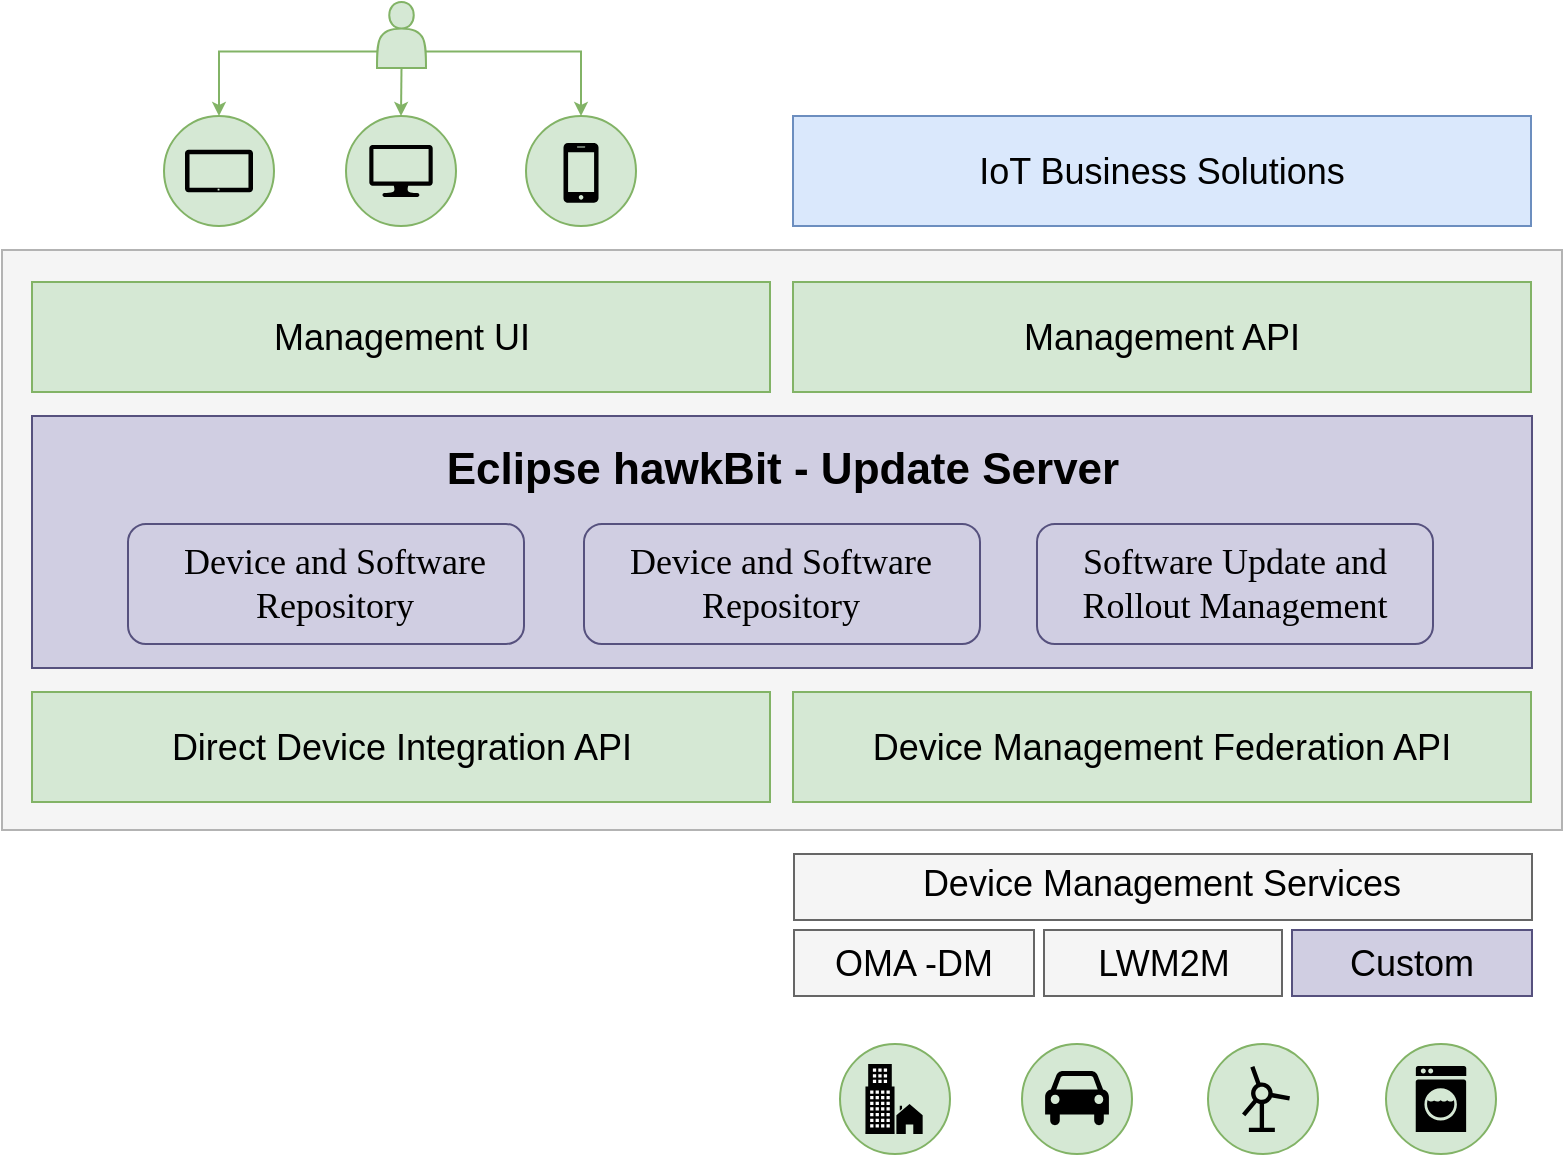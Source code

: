 <mxfile version="28.2.5">
  <diagram name="Page-1" id="gUip5nufDaDMVMOudiDI">
    <mxGraphModel dx="3178" dy="1957" grid="1" gridSize="3" guides="1" tooltips="1" connect="1" arrows="1" fold="1" page="1" pageScale="1" pageWidth="827" pageHeight="1169" background="none" math="0" shadow="0">
      <root>
        <mxCell id="0" />
        <mxCell id="1" parent="0" />
        <mxCell id="KDm3wGsHPqN5uqPyo6Bf-1" value="" style="rounded=0;whiteSpace=wrap;html=1;fillColor=#f5f5f5;fontColor=#333333;strokeColor=#B3B3B3;" vertex="1" parent="1">
          <mxGeometry x="24" y="160" width="780" height="290" as="geometry" />
        </mxCell>
        <mxCell id="KDm3wGsHPqN5uqPyo6Bf-6" value="" style="rounded=0;whiteSpace=wrap;html=1;fillColor=#d5e8d4;strokeColor=#82b366;" vertex="1" parent="1">
          <mxGeometry x="39" y="176" width="369" height="55" as="geometry" />
        </mxCell>
        <mxCell id="KDm3wGsHPqN5uqPyo6Bf-7" value="" style="rounded=0;whiteSpace=wrap;html=1;fillColor=#d5e8d4;strokeColor=#82b366;" vertex="1" parent="1">
          <mxGeometry x="419.5" y="176" width="369" height="55" as="geometry" />
        </mxCell>
        <mxCell id="KDm3wGsHPqN5uqPyo6Bf-8" value="" style="rounded=0;whiteSpace=wrap;html=1;fillColor=#dae8fc;strokeColor=#6c8ebf;" vertex="1" parent="1">
          <mxGeometry x="419.5" y="93" width="369" height="55" as="geometry" />
        </mxCell>
        <mxCell id="KDm3wGsHPqN5uqPyo6Bf-9" value="" style="rounded=0;whiteSpace=wrap;html=1;fillColor=#d0cee2;strokeColor=#56517e;glass=0;shadow=0;" vertex="1" parent="1">
          <mxGeometry x="39" y="243" width="750" height="126" as="geometry" />
        </mxCell>
        <mxCell id="KDm3wGsHPqN5uqPyo6Bf-35" value="" style="rounded=1;whiteSpace=wrap;html=1;fillColor=#d0cee2;strokeColor=#56517e;" vertex="1" parent="1">
          <mxGeometry x="87" y="297" width="198" height="60" as="geometry" />
        </mxCell>
        <mxCell id="KDm3wGsHPqN5uqPyo6Bf-10" value="" style="rounded=0;whiteSpace=wrap;html=1;fillColor=#d5e8d4;strokeColor=#82b366;" vertex="1" parent="1">
          <mxGeometry x="419.5" y="381" width="369" height="55" as="geometry" />
        </mxCell>
        <mxCell id="KDm3wGsHPqN5uqPyo6Bf-11" value="" style="rounded=0;whiteSpace=wrap;html=1;fillColor=#d5e8d4;strokeColor=#82b366;" vertex="1" parent="1">
          <mxGeometry x="39" y="381" width="369" height="55" as="geometry" />
        </mxCell>
        <mxCell id="KDm3wGsHPqN5uqPyo6Bf-12" value="IoT Business Solutions" style="text;html=1;align=center;verticalAlign=middle;whiteSpace=wrap;rounded=0;fontSize=18;fontFamily=Helvetica;fontColor=#000000;fontStyle=0" vertex="1" parent="1">
          <mxGeometry x="439" y="105.5" width="330" height="30" as="geometry" />
        </mxCell>
        <mxCell id="KDm3wGsHPqN5uqPyo6Bf-13" value="Management API" style="text;html=1;align=center;verticalAlign=middle;whiteSpace=wrap;rounded=0;fontSize=18;fontFamily=Helvetica;fontColor=#000000;fontStyle=0" vertex="1" parent="1">
          <mxGeometry x="439" y="188.5" width="330" height="30" as="geometry" />
        </mxCell>
        <mxCell id="KDm3wGsHPqN5uqPyo6Bf-14" value="Management UI" style="text;html=1;align=center;verticalAlign=middle;whiteSpace=wrap;rounded=0;fontSize=18;fontFamily=Helvetica;fontColor=#000000;fontStyle=0" vertex="1" parent="1">
          <mxGeometry x="58.5" y="188.5" width="330" height="30" as="geometry" />
        </mxCell>
        <mxCell id="KDm3wGsHPqN5uqPyo6Bf-15" value="&lt;font style=&quot;&quot;&gt;Eclipse hawkBit - Update Server&lt;/font&gt;" style="text;html=1;align=center;verticalAlign=middle;whiteSpace=wrap;rounded=0;fontSize=22;fontFamily=Helvetica;fontColor=#000000;fontStyle=1" vertex="1" parent="1">
          <mxGeometry x="178.5" y="255" width="471" height="30" as="geometry" />
        </mxCell>
        <mxCell id="KDm3wGsHPqN5uqPyo6Bf-16" value="&lt;font face=&quot;Times New Roman&quot;&gt;Device and Software Repository&lt;/font&gt;" style="text;html=1;align=center;verticalAlign=middle;whiteSpace=wrap;rounded=0;fontSize=18;fontFamily=Helvetica;fontColor=#000000;fontStyle=0" vertex="1" parent="1">
          <mxGeometry x="84" y="312" width="213" height="30" as="geometry" />
        </mxCell>
        <mxCell id="KDm3wGsHPqN5uqPyo6Bf-36" value="" style="rounded=1;whiteSpace=wrap;html=1;fillColor=#d0cee2;strokeColor=#56517e;" vertex="1" parent="1">
          <mxGeometry x="315" y="297" width="198" height="60" as="geometry" />
        </mxCell>
        <mxCell id="KDm3wGsHPqN5uqPyo6Bf-37" value="" style="rounded=1;whiteSpace=wrap;html=1;fillColor=#d0cee2;strokeColor=#56517e;" vertex="1" parent="1">
          <mxGeometry x="541.5" y="297" width="198" height="60" as="geometry" />
        </mxCell>
        <mxCell id="KDm3wGsHPqN5uqPyo6Bf-17" value="&lt;font face=&quot;Times New Roman&quot;&gt;Device and Software Repository&lt;/font&gt;" style="text;html=1;align=center;verticalAlign=middle;whiteSpace=wrap;rounded=0;fontSize=18;fontFamily=Helvetica;fontColor=#000000;fontStyle=0" vertex="1" parent="1">
          <mxGeometry x="307" y="312" width="213" height="30" as="geometry" />
        </mxCell>
        <mxCell id="KDm3wGsHPqN5uqPyo6Bf-18" value="&lt;font face=&quot;Times New Roman&quot;&gt;Software Update and Rollout Management&lt;/font&gt;" style="text;html=1;align=center;verticalAlign=middle;whiteSpace=wrap;rounded=0;fontSize=18;fontFamily=Helvetica;fontColor=#000000;fontStyle=0" vertex="1" parent="1">
          <mxGeometry x="543" y="312" width="195" height="30" as="geometry" />
        </mxCell>
        <mxCell id="KDm3wGsHPqN5uqPyo6Bf-19" value="Device Management Federation API" style="text;html=1;align=center;verticalAlign=middle;whiteSpace=wrap;rounded=0;fontSize=18;fontFamily=Helvetica;fontColor=#000000;fontStyle=0" vertex="1" parent="1">
          <mxGeometry x="439" y="393.5" width="330" height="30" as="geometry" />
        </mxCell>
        <mxCell id="KDm3wGsHPqN5uqPyo6Bf-20" value="Direct Device Integration API" style="text;html=1;align=center;verticalAlign=middle;whiteSpace=wrap;rounded=0;fontSize=18;fontFamily=Helvetica;fontColor=#000000;fontStyle=0" vertex="1" parent="1">
          <mxGeometry x="58.5" y="393.5" width="330" height="30" as="geometry" />
        </mxCell>
        <mxCell id="KDm3wGsHPqN5uqPyo6Bf-22" value="" style="rounded=0;whiteSpace=wrap;html=1;fillColor=#f5f5f5;strokeColor=#666666;fontColor=#333333;" vertex="1" parent="1">
          <mxGeometry x="420" y="462" width="369" height="33" as="geometry" />
        </mxCell>
        <mxCell id="KDm3wGsHPqN5uqPyo6Bf-23" value="Device Management Services" style="text;html=1;align=center;verticalAlign=middle;whiteSpace=wrap;rounded=0;fontSize=18;fontFamily=Helvetica;fontColor=#000000;fontStyle=0" vertex="1" parent="1">
          <mxGeometry x="439" y="468" width="330" height="17.5" as="geometry" />
        </mxCell>
        <mxCell id="KDm3wGsHPqN5uqPyo6Bf-26" value="" style="rounded=0;whiteSpace=wrap;html=1;fillColor=#f5f5f5;strokeColor=#666666;fontColor=#333333;" vertex="1" parent="1">
          <mxGeometry x="420" y="500" width="120" height="33" as="geometry" />
        </mxCell>
        <mxCell id="KDm3wGsHPqN5uqPyo6Bf-30" value="" style="rounded=0;whiteSpace=wrap;html=1;fillColor=#f5f5f5;strokeColor=#666666;fontColor=#333333;" vertex="1" parent="1">
          <mxGeometry x="545" y="500" width="119" height="33" as="geometry" />
        </mxCell>
        <mxCell id="KDm3wGsHPqN5uqPyo6Bf-31" value="" style="rounded=0;whiteSpace=wrap;html=1;fillColor=#d0cee2;strokeColor=#56517e;" vertex="1" parent="1">
          <mxGeometry x="669" y="500" width="120" height="33" as="geometry" />
        </mxCell>
        <mxCell id="KDm3wGsHPqN5uqPyo6Bf-32" value="OMA -DM" style="text;html=1;align=center;verticalAlign=middle;whiteSpace=wrap;rounded=0;fontSize=18;fontFamily=Helvetica;fontColor=#000000;fontStyle=0" vertex="1" parent="1">
          <mxGeometry x="426" y="507.75" width="108" height="17.5" as="geometry" />
        </mxCell>
        <mxCell id="KDm3wGsHPqN5uqPyo6Bf-33" value="LWM2M" style="text;html=1;align=center;verticalAlign=middle;whiteSpace=wrap;rounded=0;fontSize=18;fontFamily=Helvetica;fontColor=#000000;fontStyle=0" vertex="1" parent="1">
          <mxGeometry x="550.5" y="507.75" width="108" height="17.5" as="geometry" />
        </mxCell>
        <mxCell id="KDm3wGsHPqN5uqPyo6Bf-34" value="Custom" style="text;html=1;align=center;verticalAlign=middle;whiteSpace=wrap;rounded=0;fontSize=18;fontFamily=Helvetica;fontColor=#000000;fontStyle=0" vertex="1" parent="1">
          <mxGeometry x="675" y="507.75" width="108" height="17.5" as="geometry" />
        </mxCell>
        <mxCell id="KDm3wGsHPqN5uqPyo6Bf-55" value="" style="group" vertex="1" connectable="0" parent="1">
          <mxGeometry x="105" y="93" width="236" height="55" as="geometry" />
        </mxCell>
        <mxCell id="KDm3wGsHPqN5uqPyo6Bf-52" value="" style="group" vertex="1" connectable="0" parent="KDm3wGsHPqN5uqPyo6Bf-55">
          <mxGeometry width="55" height="55" as="geometry" />
        </mxCell>
        <mxCell id="KDm3wGsHPqN5uqPyo6Bf-50" value="" style="ellipse;whiteSpace=wrap;html=1;aspect=fixed;fillColor=#d5e8d4;strokeColor=#82b366;" vertex="1" parent="KDm3wGsHPqN5uqPyo6Bf-52">
          <mxGeometry width="55" height="55" as="geometry" />
        </mxCell>
        <mxCell id="KDm3wGsHPqN5uqPyo6Bf-44" value="" style="sketch=0;pointerEvents=1;shadow=0;dashed=0;html=1;strokeColor=none;fillColor=#000000;labelPosition=center;verticalLabelPosition=bottom;verticalAlign=top;outlineConnect=0;align=center;shape=mxgraph.office.devices.tablet_windows_8;" vertex="1" parent="KDm3wGsHPqN5uqPyo6Bf-52">
          <mxGeometry x="10.5" y="16.88" width="34" height="21.25" as="geometry" />
        </mxCell>
        <mxCell id="KDm3wGsHPqN5uqPyo6Bf-53" value="" style="group" vertex="1" connectable="0" parent="KDm3wGsHPqN5uqPyo6Bf-55">
          <mxGeometry x="91" width="55" height="55" as="geometry" />
        </mxCell>
        <mxCell id="KDm3wGsHPqN5uqPyo6Bf-49" value="" style="ellipse;whiteSpace=wrap;html=1;aspect=fixed;fillColor=#d5e8d4;strokeColor=#82b366;" vertex="1" parent="KDm3wGsHPqN5uqPyo6Bf-53">
          <mxGeometry width="55" height="55" as="geometry" />
        </mxCell>
        <mxCell id="KDm3wGsHPqN5uqPyo6Bf-43" value="" style="sketch=0;pointerEvents=1;shadow=0;dashed=0;html=1;strokeColor=none;fillColor=#000000;labelPosition=center;verticalLabelPosition=bottom;verticalAlign=top;outlineConnect=0;align=center;shape=mxgraph.office.devices.lcd_monitor;" vertex="1" parent="KDm3wGsHPqN5uqPyo6Bf-53">
          <mxGeometry x="11.66" y="14.5" width="31.69" height="26" as="geometry" />
        </mxCell>
        <mxCell id="KDm3wGsHPqN5uqPyo6Bf-54" value="" style="group" vertex="1" connectable="0" parent="KDm3wGsHPqN5uqPyo6Bf-55">
          <mxGeometry x="181" width="55" height="55" as="geometry" />
        </mxCell>
        <mxCell id="KDm3wGsHPqN5uqPyo6Bf-48" value="" style="ellipse;whiteSpace=wrap;html=1;aspect=fixed;fillColor=#d5e8d4;strokeColor=#82b366;" vertex="1" parent="KDm3wGsHPqN5uqPyo6Bf-54">
          <mxGeometry width="55" height="55" as="geometry" />
        </mxCell>
        <mxCell id="KDm3wGsHPqN5uqPyo6Bf-42" value="" style="sketch=0;pointerEvents=1;shadow=0;dashed=0;html=1;strokeColor=none;fillColor=#000000;labelPosition=center;verticalLabelPosition=bottom;verticalAlign=top;outlineConnect=0;align=center;shape=mxgraph.office.devices.cell_phone_iphone_proportional;" vertex="1" parent="KDm3wGsHPqN5uqPyo6Bf-54">
          <mxGeometry x="18.75" y="13.5" width="17.51" height="29.87" as="geometry" />
        </mxCell>
        <mxCell id="KDm3wGsHPqN5uqPyo6Bf-60" style="edgeStyle=orthogonalEdgeStyle;rounded=0;orthogonalLoop=1;jettySize=auto;html=1;exitX=0.5;exitY=1;exitDx=0;exitDy=0;entryX=0.5;entryY=0;entryDx=0;entryDy=0;fillColor=#d5e8d4;strokeColor=#82b366;startSize=4;endSize=4;" edge="1" parent="1" source="KDm3wGsHPqN5uqPyo6Bf-57" target="KDm3wGsHPqN5uqPyo6Bf-49">
          <mxGeometry relative="1" as="geometry" />
        </mxCell>
        <mxCell id="KDm3wGsHPqN5uqPyo6Bf-61" style="edgeStyle=orthogonalEdgeStyle;rounded=0;orthogonalLoop=1;jettySize=auto;html=1;exitX=1;exitY=0.75;exitDx=0;exitDy=0;entryX=0.5;entryY=0;entryDx=0;entryDy=0;fillColor=#d5e8d4;strokeColor=#82b366;startSize=4;endSize=4;" edge="1" parent="1" source="KDm3wGsHPqN5uqPyo6Bf-57" target="KDm3wGsHPqN5uqPyo6Bf-48">
          <mxGeometry relative="1" as="geometry" />
        </mxCell>
        <mxCell id="KDm3wGsHPqN5uqPyo6Bf-62" style="edgeStyle=orthogonalEdgeStyle;rounded=0;orthogonalLoop=1;jettySize=auto;html=1;exitX=0;exitY=0.75;exitDx=0;exitDy=0;entryX=0.5;entryY=0;entryDx=0;entryDy=0;fillColor=#d5e8d4;strokeColor=#82b366;startSize=4;endSize=4;" edge="1" parent="1" source="KDm3wGsHPqN5uqPyo6Bf-57" target="KDm3wGsHPqN5uqPyo6Bf-50">
          <mxGeometry relative="1" as="geometry" />
        </mxCell>
        <mxCell id="KDm3wGsHPqN5uqPyo6Bf-57" value="" style="shape=actor;whiteSpace=wrap;html=1;fillColor=#d5e8d4;strokeColor=#82b366;" vertex="1" parent="1">
          <mxGeometry x="211.5" y="36" width="24.5" height="33" as="geometry" />
        </mxCell>
        <mxCell id="KDm3wGsHPqN5uqPyo6Bf-76" value="" style="group" vertex="1" connectable="0" parent="1">
          <mxGeometry x="443" y="557" width="328" height="55" as="geometry" />
        </mxCell>
        <mxCell id="KDm3wGsHPqN5uqPyo6Bf-67" value="" style="ellipse;whiteSpace=wrap;html=1;aspect=fixed;fillColor=#d5e8d4;strokeColor=#82b366;" vertex="1" parent="KDm3wGsHPqN5uqPyo6Bf-76">
          <mxGeometry x="91" width="55" height="55" as="geometry" />
        </mxCell>
        <mxCell id="KDm3wGsHPqN5uqPyo6Bf-38" value="" style="shape=mxgraph.signs.transportation.car_4;html=1;pointerEvents=1;fillColor=#000000;strokeColor=none;verticalLabelPosition=bottom;verticalAlign=top;align=center;" vertex="1" parent="KDm3wGsHPqN5uqPyo6Bf-76">
          <mxGeometry x="102.55" y="13.5" width="31.9" height="28" as="geometry" />
        </mxCell>
        <mxCell id="KDm3wGsHPqN5uqPyo6Bf-68" value="" style="ellipse;whiteSpace=wrap;html=1;aspect=fixed;fillColor=#d5e8d4;strokeColor=#82b366;" vertex="1" parent="KDm3wGsHPqN5uqPyo6Bf-76">
          <mxGeometry x="184" width="55" height="55" as="geometry" />
        </mxCell>
        <mxCell id="KDm3wGsHPqN5uqPyo6Bf-69" value="" style="ellipse;whiteSpace=wrap;html=1;aspect=fixed;fillColor=#d5e8d4;strokeColor=#82b366;" vertex="1" parent="KDm3wGsHPqN5uqPyo6Bf-76">
          <mxGeometry x="273" width="55" height="55" as="geometry" />
        </mxCell>
        <mxCell id="KDm3wGsHPqN5uqPyo6Bf-39" value="" style="shape=mxgraph.signs.science.windmill;html=1;pointerEvents=1;fillColor=#000000;strokeColor=none;verticalLabelPosition=bottom;verticalAlign=top;align=center;" vertex="1" parent="KDm3wGsHPqN5uqPyo6Bf-76">
          <mxGeometry x="201" y="11" width="24" height="33" as="geometry" />
        </mxCell>
        <mxCell id="KDm3wGsHPqN5uqPyo6Bf-40" value="" style="shape=mxgraph.signs.tech.washing_machine;html=1;pointerEvents=1;fillColor=#000000;strokeColor=none;verticalLabelPosition=bottom;verticalAlign=top;align=center;" vertex="1" parent="KDm3wGsHPqN5uqPyo6Bf-76">
          <mxGeometry x="287.87" y="11" width="25.26" height="33" as="geometry" />
        </mxCell>
        <mxCell id="KDm3wGsHPqN5uqPyo6Bf-73" value="" style="ellipse;whiteSpace=wrap;html=1;aspect=fixed;fillColor=#d5e8d4;strokeColor=#82b366;" vertex="1" parent="KDm3wGsHPqN5uqPyo6Bf-76">
          <mxGeometry width="55" height="55" as="geometry" />
        </mxCell>
        <mxCell id="KDm3wGsHPqN5uqPyo6Bf-71" value="" style="outlineConnect=0;dashed=0;verticalLabelPosition=bottom;verticalAlign=top;align=center;html=1;shape=mxgraph.aws3.office_building;fillColor=#000000;gradientColor=none;" vertex="1" parent="KDm3wGsHPqN5uqPyo6Bf-76">
          <mxGeometry x="12.73" y="10" width="14.53" height="35" as="geometry" />
        </mxCell>
        <mxCell id="KDm3wGsHPqN5uqPyo6Bf-72" value="" style="html=1;verticalLabelPosition=bottom;align=center;labelBackgroundColor=#ffffff;verticalAlign=top;strokeWidth=2;strokeColor=none;shadow=0;dashed=0;shape=mxgraph.ios7.icons.home;fillColor=#000000;" vertex="1" parent="KDm3wGsHPqN5uqPyo6Bf-76">
          <mxGeometry x="27.26" y="29.05" width="15.01" height="15.95" as="geometry" />
        </mxCell>
      </root>
    </mxGraphModel>
  </diagram>
</mxfile>
